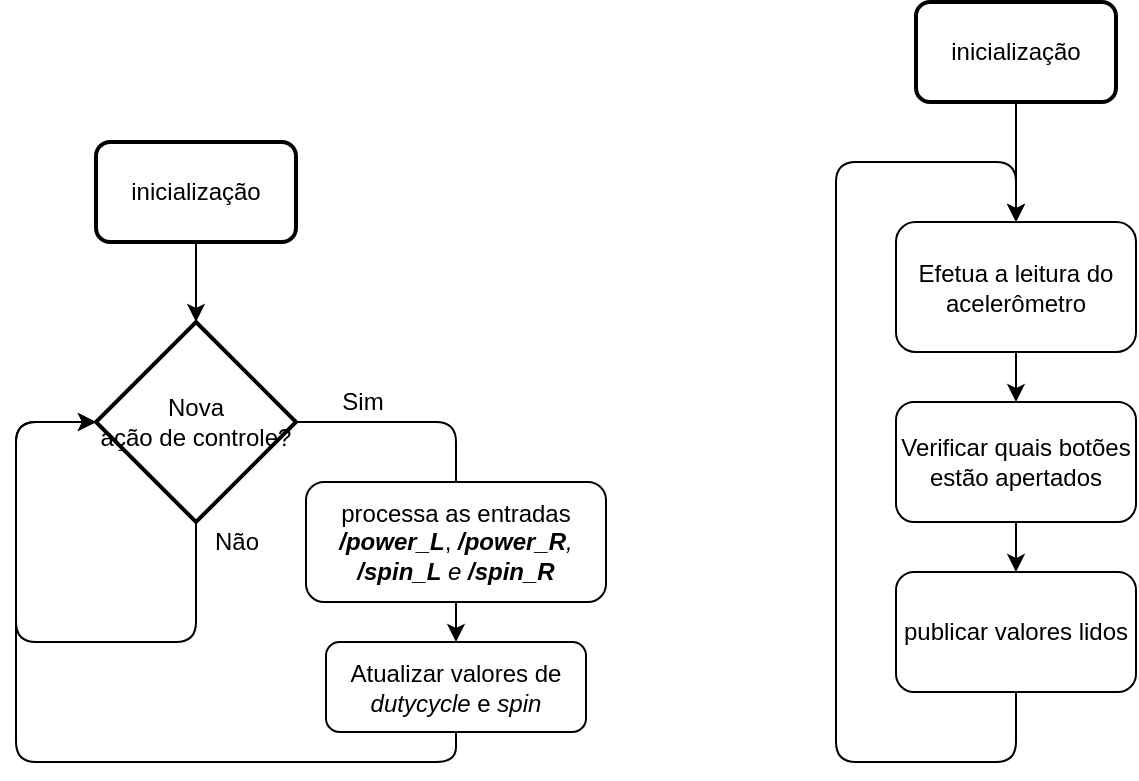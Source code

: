 <mxfile version="12.4.3" type="github" pages="1">
  <diagram id="0ZcExHFaXhbrvW1ITIul" name="Page-1">
    <mxGraphModel dx="1578" dy="896" grid="1" gridSize="10" guides="1" tooltips="1" connect="1" arrows="1" fold="1" page="1" pageScale="1" pageWidth="3300" pageHeight="4681" math="0" shadow="0">
      <root>
        <mxCell id="0"/>
        <mxCell id="1" parent="0"/>
        <mxCell id="A3uactuS5dykhrHU-4Yq-1" value="&lt;div&gt;Nova&lt;/div&gt;&lt;div&gt;ação de controle? &lt;/div&gt;" style="strokeWidth=2;html=1;shape=mxgraph.flowchart.decision;whiteSpace=wrap;" parent="1" vertex="1">
          <mxGeometry x="440" y="240" width="100" height="100" as="geometry"/>
        </mxCell>
        <mxCell id="A3uactuS5dykhrHU-4Yq-2" value="inicialização" style="rounded=1;whiteSpace=wrap;html=1;absoluteArcSize=1;arcSize=14;strokeWidth=2;" parent="1" vertex="1">
          <mxGeometry x="440" y="150" width="100" height="50" as="geometry"/>
        </mxCell>
        <mxCell id="A3uactuS5dykhrHU-4Yq-3" value="Atualizar valores de &lt;i&gt;dutycycle &lt;/i&gt;e &lt;i&gt;spin&lt;/i&gt;" style="rounded=1;whiteSpace=wrap;html=1;" parent="1" vertex="1">
          <mxGeometry x="555" y="400" width="130" height="45" as="geometry"/>
        </mxCell>
        <mxCell id="A3uactuS5dykhrHU-4Yq-6" value="" style="endArrow=classic;html=1;exitX=1;exitY=0.5;exitDx=0;exitDy=0;exitPerimeter=0;entryX=0.5;entryY=0;entryDx=0;entryDy=0;" parent="1" source="A3uactuS5dykhrHU-4Yq-1" target="A3uactuS5dykhrHU-4Yq-3" edge="1">
          <mxGeometry width="50" height="50" relative="1" as="geometry">
            <mxPoint x="440" y="490" as="sourcePoint"/>
            <mxPoint x="490" y="440" as="targetPoint"/>
            <Array as="points">
              <mxPoint x="620" y="290"/>
            </Array>
          </mxGeometry>
        </mxCell>
        <mxCell id="A3uactuS5dykhrHU-4Yq-11" value="Sim" style="text;html=1;resizable=0;points=[];align=center;verticalAlign=middle;labelBackgroundColor=#ffffff;" parent="A3uactuS5dykhrHU-4Yq-6" vertex="1" connectable="0">
          <mxGeometry x="-0.585" y="-2" relative="1" as="geometry">
            <mxPoint x="-6.5" y="-12" as="offset"/>
          </mxGeometry>
        </mxCell>
        <mxCell id="A3uactuS5dykhrHU-4Yq-8" value="" style="endArrow=classic;html=1;entryX=0;entryY=0.5;entryDx=0;entryDy=0;entryPerimeter=0;exitX=0.5;exitY=1;exitDx=0;exitDy=0;exitPerimeter=0;" parent="1" source="A3uactuS5dykhrHU-4Yq-1" target="A3uactuS5dykhrHU-4Yq-1" edge="1">
          <mxGeometry width="50" height="50" relative="1" as="geometry">
            <mxPoint x="440" y="560" as="sourcePoint"/>
            <mxPoint x="490" y="510" as="targetPoint"/>
            <Array as="points">
              <mxPoint x="490" y="400"/>
              <mxPoint x="400" y="400"/>
              <mxPoint x="400" y="340"/>
              <mxPoint x="400" y="290"/>
            </Array>
          </mxGeometry>
        </mxCell>
        <mxCell id="A3uactuS5dykhrHU-4Yq-12" value="Não" style="text;html=1;resizable=0;points=[];align=center;verticalAlign=middle;labelBackgroundColor=#ffffff;" parent="A3uactuS5dykhrHU-4Yq-8" vertex="1" connectable="0">
          <mxGeometry x="-0.911" y="3" relative="1" as="geometry">
            <mxPoint x="17" y="-3.5" as="offset"/>
          </mxGeometry>
        </mxCell>
        <mxCell id="A3uactuS5dykhrHU-4Yq-9" value="" style="endArrow=classic;html=1;entryX=0.5;entryY=0;entryDx=0;entryDy=0;entryPerimeter=0;exitX=0.5;exitY=1;exitDx=0;exitDy=0;" parent="1" source="A3uactuS5dykhrHU-4Yq-2" target="A3uactuS5dykhrHU-4Yq-1" edge="1">
          <mxGeometry width="50" height="50" relative="1" as="geometry">
            <mxPoint x="390" y="560" as="sourcePoint"/>
            <mxPoint x="440" y="510" as="targetPoint"/>
          </mxGeometry>
        </mxCell>
        <mxCell id="A3uactuS5dykhrHU-4Yq-10" value="" style="endArrow=classic;html=1;entryX=0;entryY=0.5;entryDx=0;entryDy=0;entryPerimeter=0;exitX=0.5;exitY=1;exitDx=0;exitDy=0;" parent="1" source="A3uactuS5dykhrHU-4Yq-3" target="A3uactuS5dykhrHU-4Yq-1" edge="1">
          <mxGeometry width="50" height="50" relative="1" as="geometry">
            <mxPoint x="620" y="490.0" as="sourcePoint"/>
            <mxPoint x="440" y="510" as="targetPoint"/>
            <Array as="points">
              <mxPoint x="620" y="460"/>
              <mxPoint x="400" y="460"/>
              <mxPoint x="400" y="290"/>
            </Array>
          </mxGeometry>
        </mxCell>
        <mxCell id="A3uactuS5dykhrHU-4Yq-14" value="inicialização" style="rounded=1;whiteSpace=wrap;html=1;absoluteArcSize=1;arcSize=14;strokeWidth=2;" parent="1" vertex="1">
          <mxGeometry x="850" y="80" width="100" height="50" as="geometry"/>
        </mxCell>
        <mxCell id="A3uactuS5dykhrHU-4Yq-15" value="Efetua a leitura do acelerômetro" style="rounded=1;whiteSpace=wrap;html=1;" parent="1" vertex="1">
          <mxGeometry x="840" y="190" width="120" height="65" as="geometry"/>
        </mxCell>
        <mxCell id="A3uactuS5dykhrHU-4Yq-16" value="Verificar quais botões estão apertados" style="rounded=1;whiteSpace=wrap;html=1;" parent="1" vertex="1">
          <mxGeometry x="840" y="280" width="120" height="60" as="geometry"/>
        </mxCell>
        <mxCell id="A3uactuS5dykhrHU-4Yq-19" value="" style="endArrow=classic;html=1;entryX=0.5;entryY=0;entryDx=0;entryDy=0;exitX=0.5;exitY=1;exitDx=0;exitDy=0;" parent="1" source="A3uactuS5dykhrHU-4Yq-15" target="A3uactuS5dykhrHU-4Yq-16" edge="1">
          <mxGeometry width="50" height="50" relative="1" as="geometry">
            <mxPoint x="720" y="410" as="sourcePoint"/>
            <mxPoint x="770" y="360" as="targetPoint"/>
          </mxGeometry>
        </mxCell>
        <mxCell id="A3uactuS5dykhrHU-4Yq-22" value="" style="endArrow=classic;html=1;exitX=0.5;exitY=1;exitDx=0;exitDy=0;" parent="1" source="A3uactuS5dykhrHU-4Yq-14" edge="1">
          <mxGeometry width="50" height="50" relative="1" as="geometry">
            <mxPoint x="800" y="440" as="sourcePoint"/>
            <mxPoint x="900" y="190" as="targetPoint"/>
          </mxGeometry>
        </mxCell>
        <mxCell id="A3uactuS5dykhrHU-4Yq-24" value="publicar valores lidos" style="rounded=1;whiteSpace=wrap;html=1;" parent="1" vertex="1">
          <mxGeometry x="840" y="365" width="120" height="60" as="geometry"/>
        </mxCell>
        <mxCell id="A3uactuS5dykhrHU-4Yq-25" value="" style="endArrow=classic;html=1;entryX=0.5;entryY=0;entryDx=0;entryDy=0;exitX=0.5;exitY=1;exitDx=0;exitDy=0;" parent="1" source="A3uactuS5dykhrHU-4Yq-16" target="A3uactuS5dykhrHU-4Yq-24" edge="1">
          <mxGeometry width="50" height="50" relative="1" as="geometry">
            <mxPoint x="910" y="265" as="sourcePoint"/>
            <mxPoint x="910" y="290" as="targetPoint"/>
          </mxGeometry>
        </mxCell>
        <mxCell id="A3uactuS5dykhrHU-4Yq-26" value="" style="endArrow=classic;html=1;entryX=0.5;entryY=0;entryDx=0;entryDy=0;exitX=0.5;exitY=1;exitDx=0;exitDy=0;" parent="1" source="A3uactuS5dykhrHU-4Yq-24" target="A3uactuS5dykhrHU-4Yq-15" edge="1">
          <mxGeometry width="50" height="50" relative="1" as="geometry">
            <mxPoint x="400" y="530" as="sourcePoint"/>
            <mxPoint x="450" y="480" as="targetPoint"/>
            <Array as="points">
              <mxPoint x="900" y="460"/>
              <mxPoint x="810" y="460"/>
              <mxPoint x="810" y="160"/>
              <mxPoint x="900" y="160"/>
            </Array>
          </mxGeometry>
        </mxCell>
        <mxCell id="i5tGBLk_9kDGaDkc8Jh0-1" value="processa as entradas &lt;i&gt;&lt;b&gt;/power_L&lt;/b&gt;&lt;/i&gt;, &lt;b&gt;&lt;i&gt;/power_R&lt;/i&gt;&lt;/b&gt;&lt;i&gt;, &lt;/i&gt;&lt;br&gt;&lt;i&gt;&lt;i&gt;&lt;b&gt;/spin_L&lt;/b&gt;&lt;/i&gt; e &lt;b&gt;&lt;i&gt;/spin_R&lt;/i&gt;&lt;/b&gt;&lt;/i&gt;" style="rounded=1;whiteSpace=wrap;html=1;" vertex="1" parent="1">
          <mxGeometry x="545" y="320" width="150" height="60" as="geometry"/>
        </mxCell>
      </root>
    </mxGraphModel>
  </diagram>
</mxfile>
